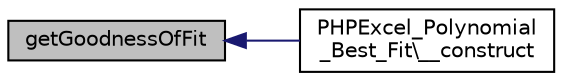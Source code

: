 digraph "getGoodnessOfFit"
{
  edge [fontname="Helvetica",fontsize="10",labelfontname="Helvetica",labelfontsize="10"];
  node [fontname="Helvetica",fontsize="10",shape=record];
  rankdir="LR";
  Node32 [label="getGoodnessOfFit",height=0.2,width=0.4,color="black", fillcolor="grey75", style="filled", fontcolor="black"];
  Node32 -> Node33 [dir="back",color="midnightblue",fontsize="10",style="solid",fontname="Helvetica"];
  Node33 [label="PHPExcel_Polynomial\l_Best_Fit\\__construct",height=0.2,width=0.4,color="black", fillcolor="white", style="filled",URL="$class_p_h_p_excel___polynomial___best___fit.html#ab1b5d04c4252f9b3ab6fa719b6ea7258"];
}
